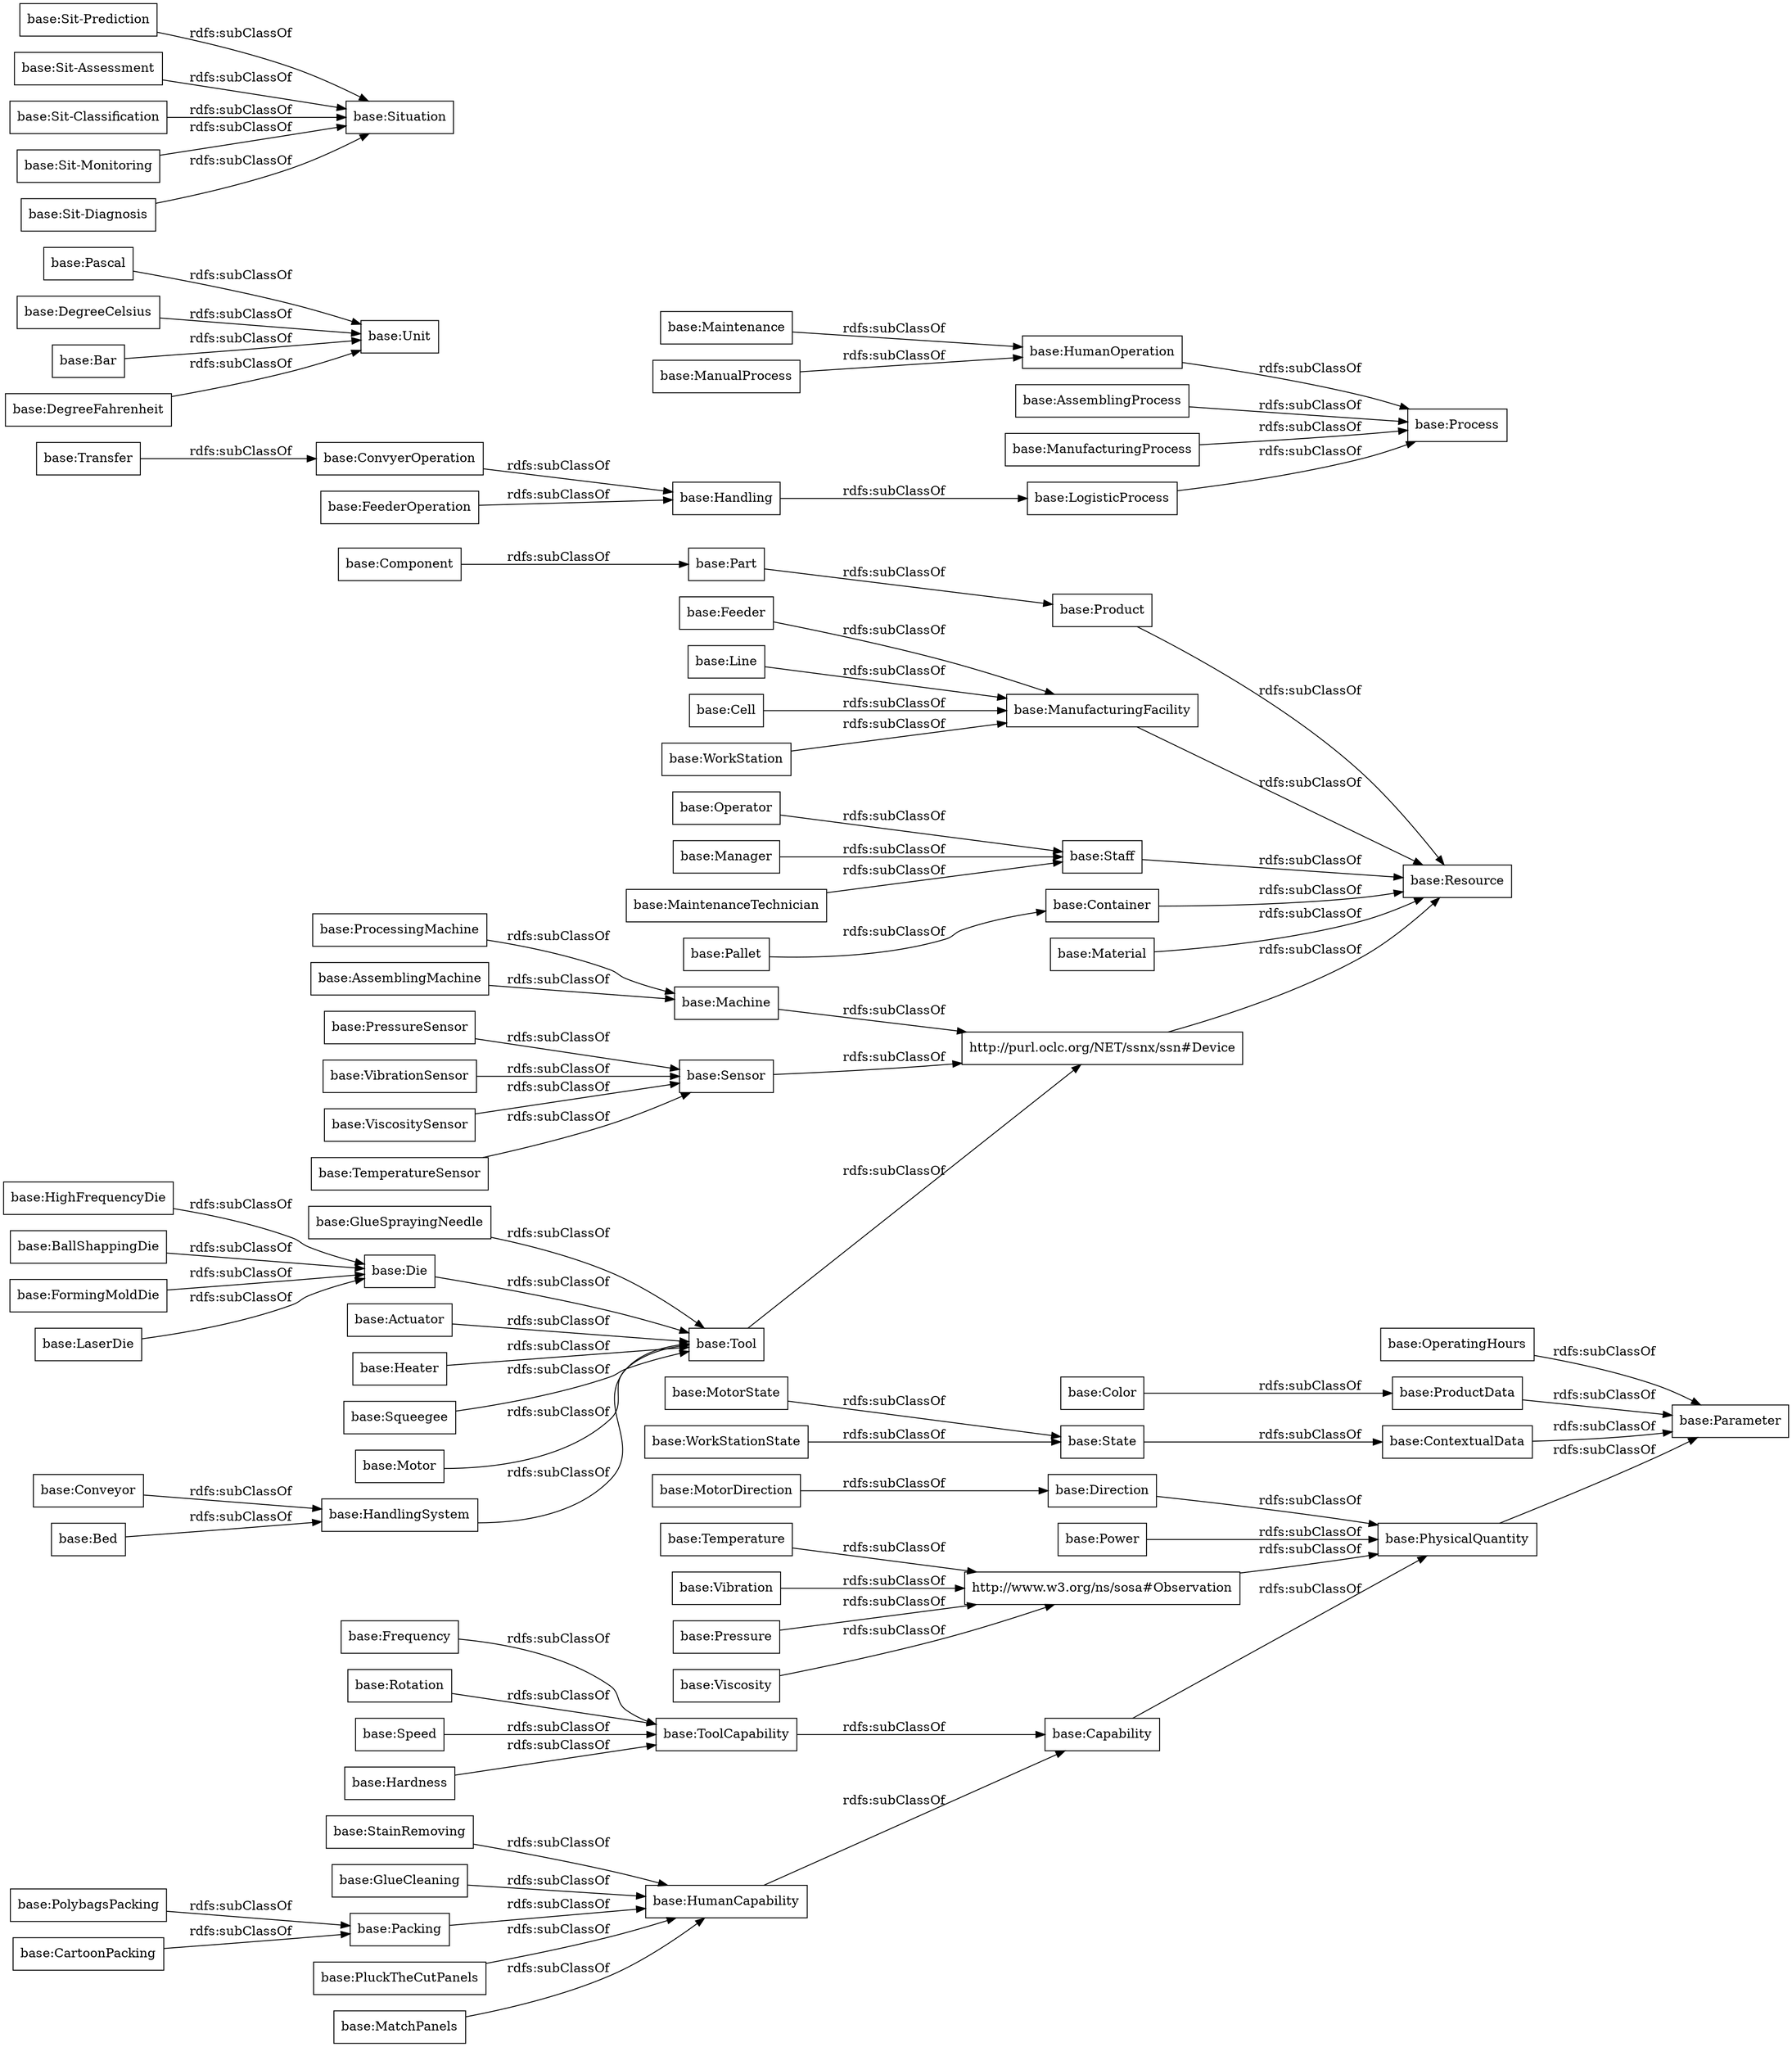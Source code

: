 digraph ar2dtool_diagram { 
rankdir=LR;
size="1000"
node [shape = rectangle, color="black"]; "base:HumanCapability" "base:HandlingSystem" "base:Pallet" "base:Frequency" "base:Conveyor" "base:GlueSprayingNeedle" "base:StainRemoving" "base:Rotation" "base:PressureSensor" "base:GlueCleaning" "base:Handling" "base:ConvyerOperation" "base:Machine" "base:Product" "base:Capability" "base:VibrationSensor" "base:Unit" "base:Sit-Prediction" "base:Die" "base:Sensor" "base:Bed" "base:ManufacturingFacility" "base:Situation" "base:Feeder" "base:LogisticProcess" "base:ViscositySensor" "base:Part" "base:MotorState" "base:Line" "base:Actuator" "base:Direction" "base:PolybagsPacking" "base:Staff" "base:Container" "base:Operator" "base:Temperature" "base:Component" "base:MotorDirection" "base:Heater" "base:Process" "base:Packing" "base:Sit-Assessment" "base:Maintenance" "base:Speed" "base:Cell" "base:Pascal" "base:OperatingHours" "base:HighFrequencyDie" "base:Tool" "base:ManualProcess" "base:ToolCapability" "base:TemperatureSensor" "base:Manager" "base:HumanOperation" "base:ProcessingMachine" "base:DegreeCelsius" "base:AssemblingProcess" "base:Squeegee" "base:FeederOperation" "base:Motor" "base:State" "base:Resource" "base:BallShappingDie" "base:Power" "base:AssemblingMachine" "base:Sit-Classification" "base:WorkStation" "base:Vibration" "base:Material" "base:Parameter" "base:Bar" "base:Color" "base:FormingMoldDie" "base:Sit-Monitoring" "base:Sit-Diagnosis" "base:ProductData" "base:MaintenanceTechnician" "base:ManufacturingProcess" "base:Transfer" "base:Hardness" "base:Pressure" "base:PluckTheCutPanels" "base:DegreeFahrenheit" "base:CartoonPacking" "base:Viscosity" "base:LaserDie" "base:MatchPanels" "base:ContextualData" "http://purl.oclc.org/NET/ssnx/ssn#Device" "http://www.w3.org/ns/sosa#Observation" "base:PhysicalQuantity" "base:WorkStationState" ; /*classes style*/
	"base:MatchPanels" -> "base:HumanCapability" [ label = "rdfs:subClassOf" ];
	"base:Capability" -> "base:PhysicalQuantity" [ label = "rdfs:subClassOf" ];
	"base:Hardness" -> "base:ToolCapability" [ label = "rdfs:subClassOf" ];
	"base:ProcessingMachine" -> "base:Machine" [ label = "rdfs:subClassOf" ];
	"base:Packing" -> "base:HumanCapability" [ label = "rdfs:subClassOf" ];
	"base:ConvyerOperation" -> "base:Handling" [ label = "rdfs:subClassOf" ];
	"base:Actuator" -> "base:Tool" [ label = "rdfs:subClassOf" ];
	"base:Operator" -> "base:Staff" [ label = "rdfs:subClassOf" ];
	"base:HumanCapability" -> "base:Capability" [ label = "rdfs:subClassOf" ];
	"base:Pallet" -> "base:Container" [ label = "rdfs:subClassOf" ];
	"base:Temperature" -> "http://www.w3.org/ns/sosa#Observation" [ label = "rdfs:subClassOf" ];
	"base:CartoonPacking" -> "base:Packing" [ label = "rdfs:subClassOf" ];
	"base:WorkStationState" -> "base:State" [ label = "rdfs:subClassOf" ];
	"base:Handling" -> "base:LogisticProcess" [ label = "rdfs:subClassOf" ];
	"base:Manager" -> "base:Staff" [ label = "rdfs:subClassOf" ];
	"base:Tool" -> "http://purl.oclc.org/NET/ssnx/ssn#Device" [ label = "rdfs:subClassOf" ];
	"base:Sit-Monitoring" -> "base:Situation" [ label = "rdfs:subClassOf" ];
	"base:ViscositySensor" -> "base:Sensor" [ label = "rdfs:subClassOf" ];
	"base:FeederOperation" -> "base:Handling" [ label = "rdfs:subClassOf" ];
	"base:Product" -> "base:Resource" [ label = "rdfs:subClassOf" ];
	"base:OperatingHours" -> "base:Parameter" [ label = "rdfs:subClassOf" ];
	"base:Die" -> "base:Tool" [ label = "rdfs:subClassOf" ];
	"base:PhysicalQuantity" -> "base:Parameter" [ label = "rdfs:subClassOf" ];
	"base:Motor" -> "base:Tool" [ label = "rdfs:subClassOf" ];
	"base:HighFrequencyDie" -> "base:Die" [ label = "rdfs:subClassOf" ];
	"base:Component" -> "base:Part" [ label = "rdfs:subClassOf" ];
	"base:Bed" -> "base:HandlingSystem" [ label = "rdfs:subClassOf" ];
	"base:Maintenance" -> "base:HumanOperation" [ label = "rdfs:subClassOf" ];
	"base:ToolCapability" -> "base:Capability" [ label = "rdfs:subClassOf" ];
	"base:Part" -> "base:Product" [ label = "rdfs:subClassOf" ];
	"base:PressureSensor" -> "base:Sensor" [ label = "rdfs:subClassOf" ];
	"base:MotorDirection" -> "base:Direction" [ label = "rdfs:subClassOf" ];
	"base:Direction" -> "base:PhysicalQuantity" [ label = "rdfs:subClassOf" ];
	"base:Squeegee" -> "base:Tool" [ label = "rdfs:subClassOf" ];
	"base:Material" -> "base:Resource" [ label = "rdfs:subClassOf" ];
	"base:State" -> "base:ContextualData" [ label = "rdfs:subClassOf" ];
	"base:Machine" -> "http://purl.oclc.org/NET/ssnx/ssn#Device" [ label = "rdfs:subClassOf" ];
	"base:GlueSprayingNeedle" -> "base:Tool" [ label = "rdfs:subClassOf" ];
	"base:FormingMoldDie" -> "base:Die" [ label = "rdfs:subClassOf" ];
	"base:Sit-Prediction" -> "base:Situation" [ label = "rdfs:subClassOf" ];
	"base:PolybagsPacking" -> "base:Packing" [ label = "rdfs:subClassOf" ];
	"base:Cell" -> "base:ManufacturingFacility" [ label = "rdfs:subClassOf" ];
	"base:AssemblingMachine" -> "base:Machine" [ label = "rdfs:subClassOf" ];
	"base:ManufacturingFacility" -> "base:Resource" [ label = "rdfs:subClassOf" ];
	"base:Container" -> "base:Resource" [ label = "rdfs:subClassOf" ];
	"base:Color" -> "base:ProductData" [ label = "rdfs:subClassOf" ];
	"base:ManufacturingProcess" -> "base:Process" [ label = "rdfs:subClassOf" ];
	"base:HumanOperation" -> "base:Process" [ label = "rdfs:subClassOf" ];
	"base:TemperatureSensor" -> "base:Sensor" [ label = "rdfs:subClassOf" ];
	"base:Feeder" -> "base:ManufacturingFacility" [ label = "rdfs:subClassOf" ];
	"base:HandlingSystem" -> "base:Tool" [ label = "rdfs:subClassOf" ];
	"base:MaintenanceTechnician" -> "base:Staff" [ label = "rdfs:subClassOf" ];
	"base:Staff" -> "base:Resource" [ label = "rdfs:subClassOf" ];
	"base:Heater" -> "base:Tool" [ label = "rdfs:subClassOf" ];
	"base:PluckTheCutPanels" -> "base:HumanCapability" [ label = "rdfs:subClassOf" ];
	"base:Rotation" -> "base:ToolCapability" [ label = "rdfs:subClassOf" ];
	"base:Sit-Assessment" -> "base:Situation" [ label = "rdfs:subClassOf" ];
	"base:BallShappingDie" -> "base:Die" [ label = "rdfs:subClassOf" ];
	"base:VibrationSensor" -> "base:Sensor" [ label = "rdfs:subClassOf" ];
	"base:Sensor" -> "http://purl.oclc.org/NET/ssnx/ssn#Device" [ label = "rdfs:subClassOf" ];
	"base:Bar" -> "base:Unit" [ label = "rdfs:subClassOf" ];
	"base:ManualProcess" -> "base:HumanOperation" [ label = "rdfs:subClassOf" ];
	"base:Speed" -> "base:ToolCapability" [ label = "rdfs:subClassOf" ];
	"base:ContextualData" -> "base:Parameter" [ label = "rdfs:subClassOf" ];
	"base:Power" -> "base:PhysicalQuantity" [ label = "rdfs:subClassOf" ];
	"base:Line" -> "base:ManufacturingFacility" [ label = "rdfs:subClassOf" ];
	"base:LogisticProcess" -> "base:Process" [ label = "rdfs:subClassOf" ];
	"base:Sit-Diagnosis" -> "base:Situation" [ label = "rdfs:subClassOf" ];
	"base:GlueCleaning" -> "base:HumanCapability" [ label = "rdfs:subClassOf" ];
	"base:Transfer" -> "base:ConvyerOperation" [ label = "rdfs:subClassOf" ];
	"base:Frequency" -> "base:ToolCapability" [ label = "rdfs:subClassOf" ];
	"base:DegreeFahrenheit" -> "base:Unit" [ label = "rdfs:subClassOf" ];
	"base:Vibration" -> "http://www.w3.org/ns/sosa#Observation" [ label = "rdfs:subClassOf" ];
	"base:WorkStation" -> "base:ManufacturingFacility" [ label = "rdfs:subClassOf" ];
	"http://purl.oclc.org/NET/ssnx/ssn#Device" -> "base:Resource" [ label = "rdfs:subClassOf" ];
	"base:DegreeCelsius" -> "base:Unit" [ label = "rdfs:subClassOf" ];
	"base:Conveyor" -> "base:HandlingSystem" [ label = "rdfs:subClassOf" ];
	"base:Viscosity" -> "http://www.w3.org/ns/sosa#Observation" [ label = "rdfs:subClassOf" ];
	"base:Pascal" -> "base:Unit" [ label = "rdfs:subClassOf" ];
	"base:LaserDie" -> "base:Die" [ label = "rdfs:subClassOf" ];
	"base:ProductData" -> "base:Parameter" [ label = "rdfs:subClassOf" ];
	"base:StainRemoving" -> "base:HumanCapability" [ label = "rdfs:subClassOf" ];
	"base:Pressure" -> "http://www.w3.org/ns/sosa#Observation" [ label = "rdfs:subClassOf" ];
	"base:Sit-Classification" -> "base:Situation" [ label = "rdfs:subClassOf" ];
	"base:AssemblingProcess" -> "base:Process" [ label = "rdfs:subClassOf" ];
	"base:MotorState" -> "base:State" [ label = "rdfs:subClassOf" ];
	"http://www.w3.org/ns/sosa#Observation" -> "base:PhysicalQuantity" [ label = "rdfs:subClassOf" ];

}
